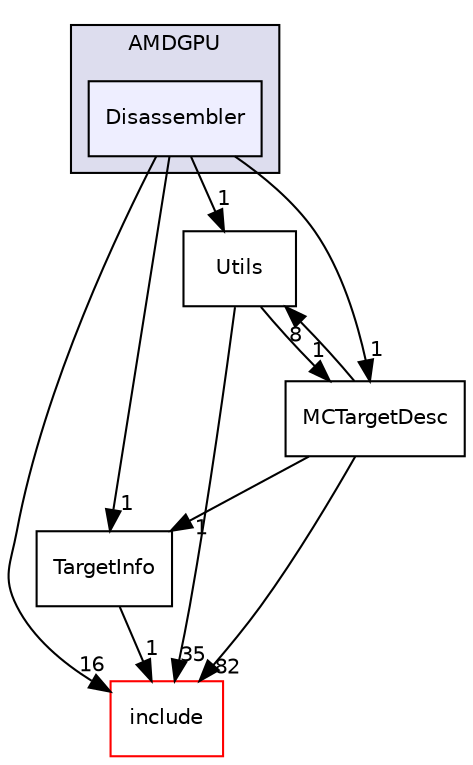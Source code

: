 digraph "lib/Target/AMDGPU/Disassembler" {
  bgcolor=transparent;
  compound=true
  node [ fontsize="10", fontname="Helvetica"];
  edge [ labelfontsize="10", labelfontname="Helvetica"];
  subgraph clusterdir_447ce995d6e35417de5ec3060e97c93e {
    graph [ bgcolor="#ddddee", pencolor="black", label="AMDGPU" fontname="Helvetica", fontsize="10", URL="dir_447ce995d6e35417de5ec3060e97c93e.html"]
  dir_aecf830508d23262985d43a7b64360cb [shape=box, label="Disassembler", style="filled", fillcolor="#eeeeff", pencolor="black", URL="dir_aecf830508d23262985d43a7b64360cb.html"];
  }
  dir_234f42f82b76b03f6101df18c668b2d0 [shape=box label="Utils" URL="dir_234f42f82b76b03f6101df18c668b2d0.html"];
  dir_c9171f2c0f5e8c5077bd9fc5c6f70647 [shape=box label="TargetInfo" URL="dir_c9171f2c0f5e8c5077bd9fc5c6f70647.html"];
  dir_11079433822a7eb4461df62ee7457777 [shape=box label="MCTargetDesc" URL="dir_11079433822a7eb4461df62ee7457777.html"];
  dir_d44c64559bbebec7f509842c48db8b23 [shape=box label="include" color="red" URL="dir_d44c64559bbebec7f509842c48db8b23.html"];
  dir_234f42f82b76b03f6101df18c668b2d0->dir_11079433822a7eb4461df62ee7457777 [headlabel="1", labeldistance=1.5 headhref="dir_000107_000105.html"];
  dir_234f42f82b76b03f6101df18c668b2d0->dir_d44c64559bbebec7f509842c48db8b23 [headlabel="35", labeldistance=1.5 headhref="dir_000107_000001.html"];
  dir_c9171f2c0f5e8c5077bd9fc5c6f70647->dir_d44c64559bbebec7f509842c48db8b23 [headlabel="1", labeldistance=1.5 headhref="dir_000106_000001.html"];
  dir_aecf830508d23262985d43a7b64360cb->dir_234f42f82b76b03f6101df18c668b2d0 [headlabel="1", labeldistance=1.5 headhref="dir_000103_000107.html"];
  dir_aecf830508d23262985d43a7b64360cb->dir_c9171f2c0f5e8c5077bd9fc5c6f70647 [headlabel="1", labeldistance=1.5 headhref="dir_000103_000106.html"];
  dir_aecf830508d23262985d43a7b64360cb->dir_11079433822a7eb4461df62ee7457777 [headlabel="1", labeldistance=1.5 headhref="dir_000103_000105.html"];
  dir_aecf830508d23262985d43a7b64360cb->dir_d44c64559bbebec7f509842c48db8b23 [headlabel="16", labeldistance=1.5 headhref="dir_000103_000001.html"];
  dir_11079433822a7eb4461df62ee7457777->dir_234f42f82b76b03f6101df18c668b2d0 [headlabel="8", labeldistance=1.5 headhref="dir_000105_000107.html"];
  dir_11079433822a7eb4461df62ee7457777->dir_c9171f2c0f5e8c5077bd9fc5c6f70647 [headlabel="1", labeldistance=1.5 headhref="dir_000105_000106.html"];
  dir_11079433822a7eb4461df62ee7457777->dir_d44c64559bbebec7f509842c48db8b23 [headlabel="82", labeldistance=1.5 headhref="dir_000105_000001.html"];
}
